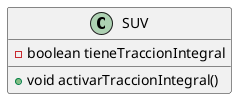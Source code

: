 @startuml
class SUV {
  - boolean tieneTraccionIntegral

  + void activarTraccionIntegral()
}
@enduml
